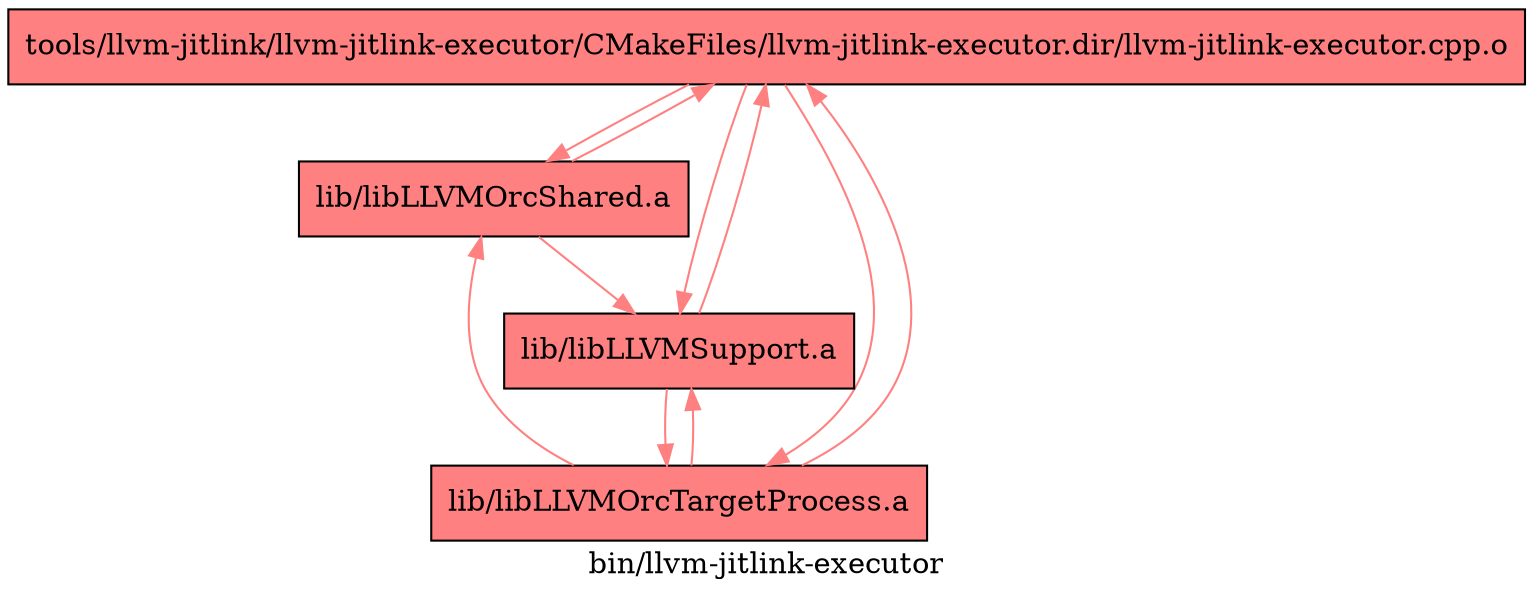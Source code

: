 digraph "bin/llvm-jitlink-executor" {
	label="bin/llvm-jitlink-executor";

	Node0x5562860d6268 [shape=record,shape=record,style=filled,fillcolor="1.000000 0.5 1",label="{tools/llvm-jitlink/llvm-jitlink-executor/CMakeFiles/llvm-jitlink-executor.dir/llvm-jitlink-executor.cpp.o}"];
	Node0x5562860d6268 -> Node0x5562860d40a8[color="1.000000 0.5 1"];
	Node0x5562860d6268 -> Node0x5562860d6538[color="1.000000 0.5 1"];
	Node0x5562860d6268 -> Node0x5562860d6088[color="1.000000 0.5 1"];
	Node0x5562860d40a8 [shape=record,shape=record,style=filled,fillcolor="1.000000 0.5 1",label="{lib/libLLVMOrcShared.a}"];
	Node0x5562860d40a8 -> Node0x5562860d6268[color="1.000000 0.5 1"];
	Node0x5562860d40a8 -> Node0x5562860d6088[color="1.000000 0.5 1"];
	Node0x5562860d6538 [shape=record,shape=record,style=filled,fillcolor="1.000000 0.5 1",label="{lib/libLLVMOrcTargetProcess.a}"];
	Node0x5562860d6538 -> Node0x5562860d40a8[color="1.000000 0.5 1"];
	Node0x5562860d6538 -> Node0x5562860d6088[color="1.000000 0.5 1"];
	Node0x5562860d6538 -> Node0x5562860d6268[color="1.000000 0.5 1"];
	Node0x5562860d6088 [shape=record,shape=record,style=filled,fillcolor="1.000000 0.5 1",label="{lib/libLLVMSupport.a}"];
	Node0x5562860d6088 -> Node0x5562860d6268[color="1.000000 0.5 1"];
	Node0x5562860d6088 -> Node0x5562860d6538[color="1.000000 0.5 1"];
}
